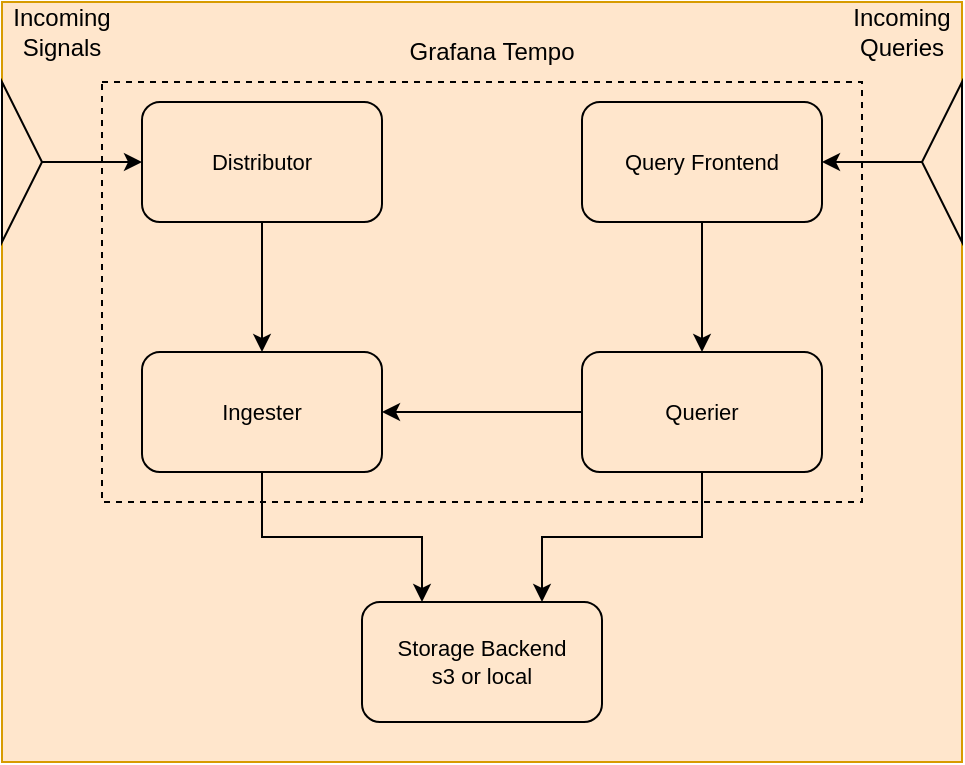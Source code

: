 <mxfile version="24.4.8" type="github">
  <diagram name="Page-1" id="os6zCvcXMmfWlP-1NB4L">
    <mxGraphModel dx="559" dy="616" grid="1" gridSize="10" guides="1" tooltips="1" connect="1" arrows="1" fold="1" page="1" pageScale="1" pageWidth="1169" pageHeight="827" math="0" shadow="0">
      <root>
        <mxCell id="0" />
        <mxCell id="1" parent="0" />
        <mxCell id="HvrBtaHg_BebHkv54vDF-2" value="" style="rounded=0;whiteSpace=wrap;html=1;fillColor=#ffe6cc;strokeColor=#d79b00;" vertex="1" parent="1">
          <mxGeometry x="40" y="40" width="480" height="380" as="geometry" />
        </mxCell>
        <mxCell id="HvrBtaHg_BebHkv54vDF-15" style="edgeStyle=orthogonalEdgeStyle;rounded=0;orthogonalLoop=1;jettySize=auto;html=1;entryX=0.5;entryY=0;entryDx=0;entryDy=0;" edge="1" parent="1" source="HvrBtaHg_BebHkv54vDF-3" target="HvrBtaHg_BebHkv54vDF-9">
          <mxGeometry relative="1" as="geometry" />
        </mxCell>
        <mxCell id="HvrBtaHg_BebHkv54vDF-3" value="Distributor" style="rounded=1;whiteSpace=wrap;html=1;fontFamily=Helvetica;fontSize=11;fontColor=default;fillColor=none;" vertex="1" parent="1">
          <mxGeometry x="110" y="90" width="120" height="60" as="geometry" />
        </mxCell>
        <mxCell id="HvrBtaHg_BebHkv54vDF-4" value="Grafana Tempo" style="text;html=1;strokeColor=none;fillColor=none;align=center;verticalAlign=middle;whiteSpace=wrap;rounded=0;" vertex="1" parent="1">
          <mxGeometry x="190" y="50" width="190" height="30" as="geometry" />
        </mxCell>
        <mxCell id="HvrBtaHg_BebHkv54vDF-18" style="edgeStyle=orthogonalEdgeStyle;rounded=0;orthogonalLoop=1;jettySize=auto;html=1;entryX=0.5;entryY=0;entryDx=0;entryDy=0;" edge="1" parent="1" source="HvrBtaHg_BebHkv54vDF-8" target="HvrBtaHg_BebHkv54vDF-10">
          <mxGeometry relative="1" as="geometry" />
        </mxCell>
        <mxCell id="HvrBtaHg_BebHkv54vDF-8" value="Query Frontend" style="rounded=1;whiteSpace=wrap;html=1;fontFamily=Helvetica;fontSize=11;fontColor=default;fillColor=none;" vertex="1" parent="1">
          <mxGeometry x="330" y="90" width="120" height="60" as="geometry" />
        </mxCell>
        <mxCell id="HvrBtaHg_BebHkv54vDF-16" style="edgeStyle=orthogonalEdgeStyle;rounded=0;orthogonalLoop=1;jettySize=auto;html=1;entryX=0.25;entryY=0;entryDx=0;entryDy=0;" edge="1" parent="1" source="HvrBtaHg_BebHkv54vDF-9" target="HvrBtaHg_BebHkv54vDF-11">
          <mxGeometry relative="1" as="geometry" />
        </mxCell>
        <mxCell id="HvrBtaHg_BebHkv54vDF-9" value="Ingester" style="rounded=1;whiteSpace=wrap;html=1;fontFamily=Helvetica;fontSize=11;fontColor=default;fillColor=none;" vertex="1" parent="1">
          <mxGeometry x="110" y="215" width="120" height="60" as="geometry" />
        </mxCell>
        <mxCell id="HvrBtaHg_BebHkv54vDF-17" style="edgeStyle=orthogonalEdgeStyle;rounded=0;orthogonalLoop=1;jettySize=auto;html=1;entryX=0.75;entryY=0;entryDx=0;entryDy=0;" edge="1" parent="1" source="HvrBtaHg_BebHkv54vDF-10" target="HvrBtaHg_BebHkv54vDF-11">
          <mxGeometry relative="1" as="geometry" />
        </mxCell>
        <mxCell id="HvrBtaHg_BebHkv54vDF-19" style="edgeStyle=orthogonalEdgeStyle;rounded=0;orthogonalLoop=1;jettySize=auto;html=1;entryX=1;entryY=0.5;entryDx=0;entryDy=0;" edge="1" parent="1" source="HvrBtaHg_BebHkv54vDF-10" target="HvrBtaHg_BebHkv54vDF-9">
          <mxGeometry relative="1" as="geometry" />
        </mxCell>
        <mxCell id="HvrBtaHg_BebHkv54vDF-10" value="Querier" style="rounded=1;whiteSpace=wrap;html=1;fontFamily=Helvetica;fontSize=11;fontColor=default;fillColor=none;" vertex="1" parent="1">
          <mxGeometry x="330" y="215" width="120" height="60" as="geometry" />
        </mxCell>
        <mxCell id="HvrBtaHg_BebHkv54vDF-11" value="Storage Backend&lt;div&gt;s3 or local&lt;/div&gt;" style="rounded=1;whiteSpace=wrap;html=1;fontFamily=Helvetica;fontSize=11;fontColor=default;fillColor=none;" vertex="1" parent="1">
          <mxGeometry x="220" y="340" width="120" height="60" as="geometry" />
        </mxCell>
        <mxCell id="HvrBtaHg_BebHkv54vDF-14" style="edgeStyle=orthogonalEdgeStyle;rounded=0;orthogonalLoop=1;jettySize=auto;html=1;entryX=0;entryY=0.5;entryDx=0;entryDy=0;" edge="1" parent="1" source="HvrBtaHg_BebHkv54vDF-12" target="HvrBtaHg_BebHkv54vDF-3">
          <mxGeometry relative="1" as="geometry" />
        </mxCell>
        <mxCell id="HvrBtaHg_BebHkv54vDF-12" value="" style="triangle;whiteSpace=wrap;html=1;fillColor=none;" vertex="1" parent="1">
          <mxGeometry x="40" y="80" width="20" height="80" as="geometry" />
        </mxCell>
        <mxCell id="HvrBtaHg_BebHkv54vDF-20" style="edgeStyle=orthogonalEdgeStyle;rounded=0;orthogonalLoop=1;jettySize=auto;html=1;entryX=1;entryY=0.5;entryDx=0;entryDy=0;" edge="1" parent="1" source="HvrBtaHg_BebHkv54vDF-13" target="HvrBtaHg_BebHkv54vDF-8">
          <mxGeometry relative="1" as="geometry" />
        </mxCell>
        <mxCell id="HvrBtaHg_BebHkv54vDF-13" value="" style="triangle;whiteSpace=wrap;html=1;fillColor=none;rotation=-180;" vertex="1" parent="1">
          <mxGeometry x="500" y="80" width="20" height="80" as="geometry" />
        </mxCell>
        <mxCell id="HvrBtaHg_BebHkv54vDF-21" value="Incoming Signals" style="text;html=1;align=center;verticalAlign=middle;whiteSpace=wrap;rounded=0;" vertex="1" parent="1">
          <mxGeometry x="40" y="40" width="60" height="30" as="geometry" />
        </mxCell>
        <mxCell id="HvrBtaHg_BebHkv54vDF-22" value="Incoming Queries" style="text;html=1;align=center;verticalAlign=middle;whiteSpace=wrap;rounded=0;" vertex="1" parent="1">
          <mxGeometry x="460" y="40" width="60" height="30" as="geometry" />
        </mxCell>
        <mxCell id="HvrBtaHg_BebHkv54vDF-23" value="" style="rounded=0;whiteSpace=wrap;html=1;fillColor=none;dashed=1;" vertex="1" parent="1">
          <mxGeometry x="90" y="80" width="380" height="210" as="geometry" />
        </mxCell>
      </root>
    </mxGraphModel>
  </diagram>
</mxfile>
